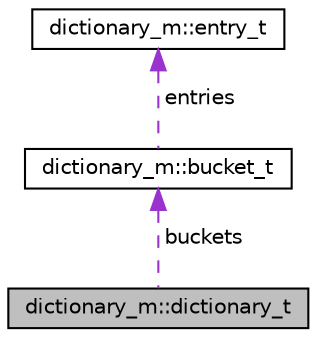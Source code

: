 digraph "dictionary_m::dictionary_t"
{
  edge [fontname="Helvetica",fontsize="10",labelfontname="Helvetica",labelfontsize="10"];
  node [fontname="Helvetica",fontsize="10",shape=record];
  Node1 [label="dictionary_m::dictionary_t",height=0.2,width=0.4,color="black", fillcolor="grey75", style="filled" fontcolor="black"];
  Node2 -> Node1 [dir="back",color="darkorchid3",fontsize="10",style="dashed",label=" buckets" ,fontname="Helvetica"];
  Node2 [label="dictionary_m::bucket_t",height=0.2,width=0.4,color="black", fillcolor="white", style="filled",URL="$structdictionary__m_1_1bucket__t.html",tooltip="A bucket contains several entries. "];
  Node3 -> Node2 [dir="back",color="darkorchid3",fontsize="10",style="dashed",label=" entries" ,fontname="Helvetica"];
  Node3 [label="dictionary_m::entry_t",height=0.2,width=0.4,color="black", fillcolor="white", style="filled",URL="$structdictionary__m_1_1entry__t.html",tooltip="Single entry in the dictionary. "];
}
